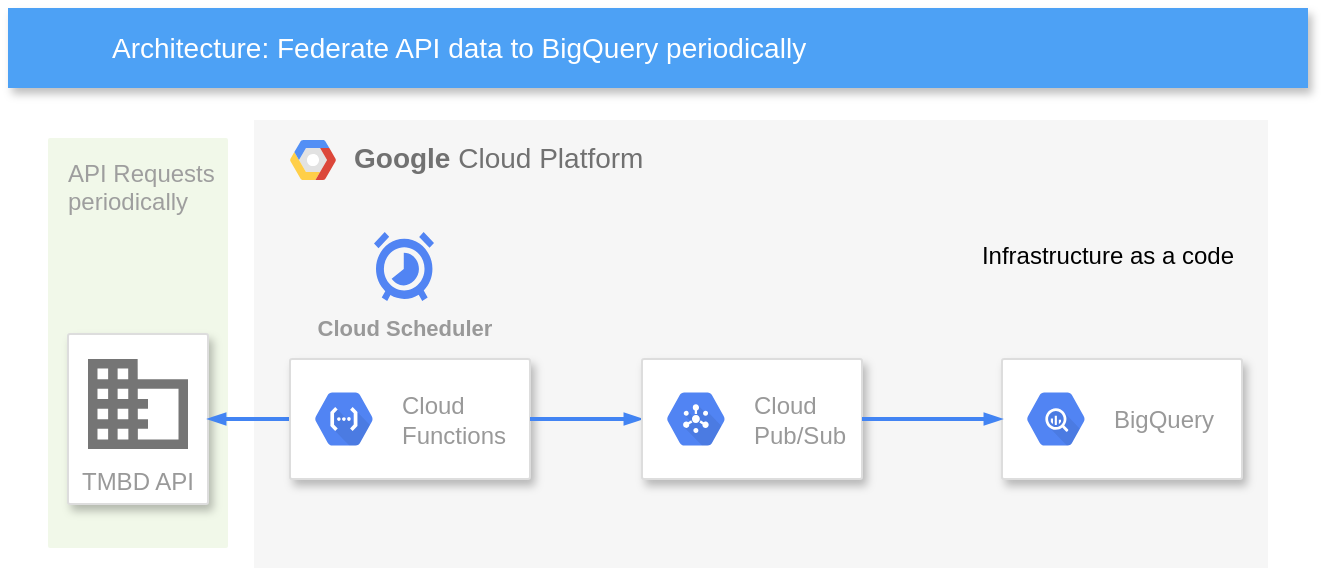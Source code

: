 <mxfile version="20.2.3" type="github">
  <diagram id="f106602c-feb2-e66a-4537-3a34d633f6aa" name="Page-1">
    <mxGraphModel dx="2146" dy="1041" grid="1" gridSize="10" guides="1" tooltips="1" connect="1" arrows="1" fold="1" page="1" pageScale="1" pageWidth="1169" pageHeight="827" background="none" math="0" shadow="0">
      <root>
        <mxCell id="0" />
        <mxCell id="1" parent="0" />
        <mxCell id="14" value="&lt;b&gt;Google &lt;/b&gt;Cloud Platform" style="fillColor=#F6F6F6;strokeColor=none;shadow=0;gradientColor=none;fontSize=14;align=left;spacing=10;fontColor=#717171;9E9E9E;verticalAlign=top;spacingTop=-4;fontStyle=0;spacingLeft=40;html=1;container=0;" parent="1" vertex="1">
          <mxGeometry x="383" y="96" width="507" height="224" as="geometry" />
        </mxCell>
        <mxCell id="997" value="API Requests&lt;br&gt;periodically" style="rounded=1;absoluteArcSize=1;arcSize=2;html=1;strokeColor=none;gradientColor=none;shadow=0;dashed=0;fontSize=12;fontColor=#9E9E9E;align=left;verticalAlign=top;spacing=10;spacingTop=-4;fillColor=#F1F8E9;" parent="1" vertex="1">
          <mxGeometry x="280" y="105" width="90" height="205" as="geometry" />
        </mxCell>
        <mxCell id="818" value="Architecture: Federate API data to BigQuery periodically" style="fillColor=#4DA1F5;strokeColor=none;shadow=1;gradientColor=none;fontSize=14;align=left;spacingLeft=50;fontColor=#ffffff;html=1;" parent="1" vertex="1">
          <mxGeometry x="260" y="40" width="650" height="40" as="geometry" />
        </mxCell>
        <mxCell id="01PqpwICIjHPBsmCr5HL-1007" value="Cloud Scheduler" style="html=1;fillColor=#5184F3;strokeColor=none;verticalAlign=top;labelPosition=center;verticalLabelPosition=bottom;align=center;fontSize=11;fontStyle=1;fontColor=#999999;shape=mxgraph.gcp2.cloud_scheduler" parent="1" vertex="1">
          <mxGeometry x="443" y="152" width="30" height="34.5" as="geometry" />
        </mxCell>
        <mxCell id="01PqpwICIjHPBsmCr5HL-1010" value="TMBD API" style="strokeColor=#dddddd;shadow=1;strokeWidth=1;rounded=1;absoluteArcSize=1;arcSize=2;labelPosition=center;verticalLabelPosition=middle;align=center;verticalAlign=bottom;spacingLeft=0;fontColor=#999999;fontSize=12;whiteSpace=wrap;spacingBottom=2;" parent="1" vertex="1">
          <mxGeometry x="290" y="203" width="70" height="85" as="geometry" />
        </mxCell>
        <mxCell id="01PqpwICIjHPBsmCr5HL-1011" value="" style="sketch=0;dashed=0;connectable=0;html=1;fillColor=#757575;strokeColor=none;shape=mxgraph.gcp2.database;part=1;" parent="01PqpwICIjHPBsmCr5HL-1010" vertex="1">
          <mxGeometry x="0.5" width="50" height="45" relative="1" as="geometry">
            <mxPoint x="-25" y="12.5" as="offset" />
          </mxGeometry>
        </mxCell>
        <mxCell id="01PqpwICIjHPBsmCr5HL-1012" value="" style="edgeStyle=orthogonalEdgeStyle;fontSize=12;html=1;endArrow=blockThin;endFill=1;rounded=0;strokeWidth=2;endSize=4;startSize=4;dashed=0;strokeColor=#4284F3;entryX=1;entryY=0.5;entryDx=0;entryDy=0;exitX=0;exitY=0.5;exitDx=0;exitDy=0;" parent="1" source="01PqpwICIjHPBsmCr5HL-1001" target="01PqpwICIjHPBsmCr5HL-1010" edge="1">
          <mxGeometry width="100" relative="1" as="geometry">
            <mxPoint x="430" y="270" as="sourcePoint" />
            <mxPoint x="530" y="270" as="targetPoint" />
          </mxGeometry>
        </mxCell>
        <mxCell id="15" value="" style="shape=mxgraph.gcp2.google_cloud_platform;fillColor=#F6F6F6;strokeColor=none;shadow=0;gradientColor=none;" parent="1" vertex="1">
          <mxGeometry x="401" y="106" width="23" height="20" as="geometry">
            <mxPoint x="20" y="10" as="offset" />
          </mxGeometry>
        </mxCell>
        <mxCell id="01PqpwICIjHPBsmCr5HL-1008" value="" style="strokeColor=#dddddd;shadow=1;strokeWidth=1;rounded=1;absoluteArcSize=1;arcSize=2;" parent="1" vertex="1">
          <mxGeometry x="757" y="215.5" width="120" height="60" as="geometry" />
        </mxCell>
        <mxCell id="01PqpwICIjHPBsmCr5HL-1009" value="BigQuery" style="sketch=0;dashed=0;connectable=0;html=1;fillColor=#5184F3;strokeColor=none;shape=mxgraph.gcp2.hexIcon;prIcon=bigquery;part=1;labelPosition=right;verticalLabelPosition=middle;align=left;verticalAlign=middle;spacingLeft=5;fontColor=#999999;fontSize=12;" parent="01PqpwICIjHPBsmCr5HL-1008" vertex="1">
          <mxGeometry y="0.5" width="44" height="39" relative="1" as="geometry">
            <mxPoint x="5" y="-19.5" as="offset" />
          </mxGeometry>
        </mxCell>
        <mxCell id="01PqpwICIjHPBsmCr5HL-1001" value="" style="strokeColor=#dddddd;shadow=1;strokeWidth=1;rounded=1;absoluteArcSize=1;arcSize=2;" parent="1" vertex="1">
          <mxGeometry x="401" y="215.5" width="120" height="60" as="geometry" />
        </mxCell>
        <mxCell id="01PqpwICIjHPBsmCr5HL-1002" value="Cloud&#xa;Functions" style="sketch=0;dashed=0;connectable=0;html=1;fillColor=#5184F3;strokeColor=none;shape=mxgraph.gcp2.hexIcon;prIcon=cloud_functions;part=1;labelPosition=right;verticalLabelPosition=middle;align=left;verticalAlign=middle;spacingLeft=5;fontColor=#999999;fontSize=12;" parent="01PqpwICIjHPBsmCr5HL-1001" vertex="1">
          <mxGeometry y="0.5" width="44" height="39" relative="1" as="geometry">
            <mxPoint x="5" y="-19.5" as="offset" />
          </mxGeometry>
        </mxCell>
        <mxCell id="W_Ei5YvtAszf8A6RDtzZ-997" value="" style="edgeStyle=orthogonalEdgeStyle;fontSize=12;html=1;endArrow=blockThin;endFill=1;rounded=0;strokeWidth=2;endSize=4;startSize=4;dashed=0;strokeColor=#4284F3;entryX=0;entryY=0.5;entryDx=0;entryDy=0;exitX=1;exitY=0.5;exitDx=0;exitDy=0;" parent="1" source="01PqpwICIjHPBsmCr5HL-1001" target="W_Ei5YvtAszf8A6RDtzZ-998" edge="1">
          <mxGeometry width="100" relative="1" as="geometry">
            <mxPoint x="454" y="283" as="sourcePoint" />
            <mxPoint x="370" y="282.5" as="targetPoint" />
          </mxGeometry>
        </mxCell>
        <mxCell id="W_Ei5YvtAszf8A6RDtzZ-998" value="" style="strokeColor=#dddddd;shadow=1;strokeWidth=1;rounded=1;absoluteArcSize=1;arcSize=2;" parent="1" vertex="1">
          <mxGeometry x="577" y="215.5" width="110" height="60" as="geometry" />
        </mxCell>
        <mxCell id="W_Ei5YvtAszf8A6RDtzZ-999" value="Cloud&#xa;Pub/Sub" style="sketch=0;dashed=0;connectable=0;html=1;fillColor=#5184F3;strokeColor=none;shape=mxgraph.gcp2.hexIcon;prIcon=cloud_pubsub;part=1;labelPosition=right;verticalLabelPosition=middle;align=left;verticalAlign=middle;spacingLeft=5;fontColor=#999999;fontSize=12;" parent="W_Ei5YvtAszf8A6RDtzZ-998" vertex="1">
          <mxGeometry y="0.5" width="44" height="39" relative="1" as="geometry">
            <mxPoint x="5" y="-19.5" as="offset" />
          </mxGeometry>
        </mxCell>
        <mxCell id="W_Ei5YvtAszf8A6RDtzZ-1000" value="" style="edgeStyle=orthogonalEdgeStyle;fontSize=12;html=1;endArrow=blockThin;endFill=1;rounded=0;strokeWidth=2;endSize=4;startSize=4;dashed=0;strokeColor=#4284F3;exitX=1;exitY=0.5;exitDx=0;exitDy=0;entryX=0;entryY=0.5;entryDx=0;entryDy=0;" parent="1" source="W_Ei5YvtAszf8A6RDtzZ-998" target="01PqpwICIjHPBsmCr5HL-1008" edge="1">
          <mxGeometry width="100" relative="1" as="geometry">
            <mxPoint x="561" y="256" as="sourcePoint" />
            <mxPoint x="790" y="250" as="targetPoint" />
          </mxGeometry>
        </mxCell>
        <mxCell id="W_Ei5YvtAszf8A6RDtzZ-1002" value="" style="shape=image;html=1;verticalAlign=top;verticalLabelPosition=bottom;labelBackgroundColor=#ffffff;imageAspect=0;aspect=fixed;image=https://cdn4.iconfinder.com/data/icons/scripting-and-programming-languages/512/660277-Python_logo-128.png" parent="1" vertex="1">
          <mxGeometry x="427" y="260" width="68" height="68" as="geometry" />
        </mxCell>
        <mxCell id="W_Ei5YvtAszf8A6RDtzZ-1003" value="" style="shape=image;verticalLabelPosition=bottom;labelBackgroundColor=default;verticalAlign=top;aspect=fixed;imageAspect=0;image=https://beyondjapan.com/cms/wp-content/uploads/2020/04/0_3i0MOCi2wHX607Jp.png;" parent="1" vertex="1">
          <mxGeometry x="740" y="98" width="135" height="67.5" as="geometry" />
        </mxCell>
        <mxCell id="W_Ei5YvtAszf8A6RDtzZ-1005" value="Infrastructure as a code" style="text;html=1;strokeColor=none;fillColor=none;align=center;verticalAlign=middle;whiteSpace=wrap;rounded=0;" parent="1" vertex="1">
          <mxGeometry x="740" y="154.25" width="140" height="20" as="geometry" />
        </mxCell>
      </root>
    </mxGraphModel>
  </diagram>
</mxfile>
